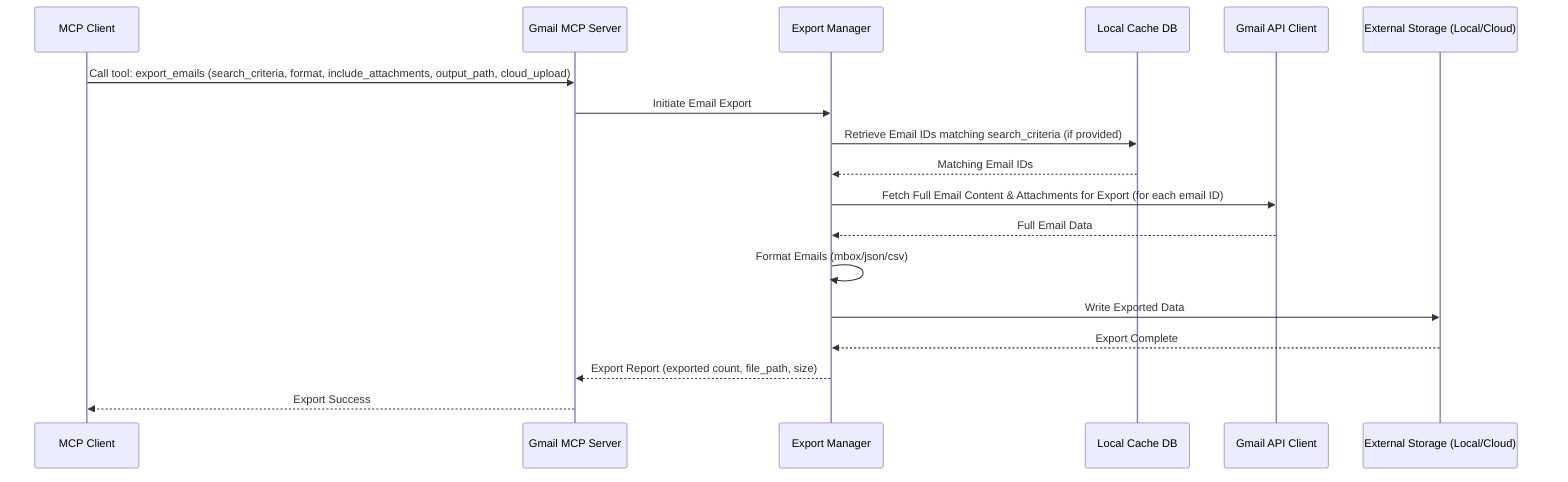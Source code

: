 sequenceDiagram
    participant Client as MCP Client
    participant Server as Gmail MCP Server
    participant ExportManager as Export Manager
    participant LocalCacheDB as Local Cache DB
    participant GmailAPI as Gmail API Client
    participant ExternalStorage as External Storage (Local/Cloud)

    Client->>Server: Call tool: export_emails (search_criteria, format, include_attachments, output_path, cloud_upload)
    Server->>ExportManager: Initiate Email Export
    ExportManager->>LocalCacheDB: Retrieve Email IDs matching search_criteria (if provided)
    LocalCacheDB-->>ExportManager: Matching Email IDs
    ExportManager->>GmailAPI: Fetch Full Email Content & Attachments for Export (for each email ID)
    GmailAPI-->>ExportManager: Full Email Data
    ExportManager->>ExportManager: Format Emails (mbox/json/csv)
    ExportManager->>ExternalStorage: Write Exported Data
    ExternalStorage-->>ExportManager: Export Complete
    ExportManager-->>Server: Export Report (exported count, file_path, size)
    Server-->>Client: Export Success